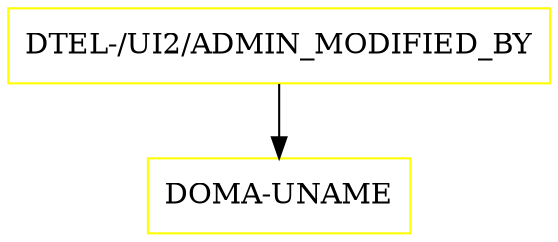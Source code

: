 digraph G {
  "DTEL-/UI2/ADMIN_MODIFIED_BY" [shape=box,color=yellow];
  "DOMA-UNAME" [shape=box,color=yellow,URL="./DOMA_UNAME.html"];
  "DTEL-/UI2/ADMIN_MODIFIED_BY" -> "DOMA-UNAME";
}
